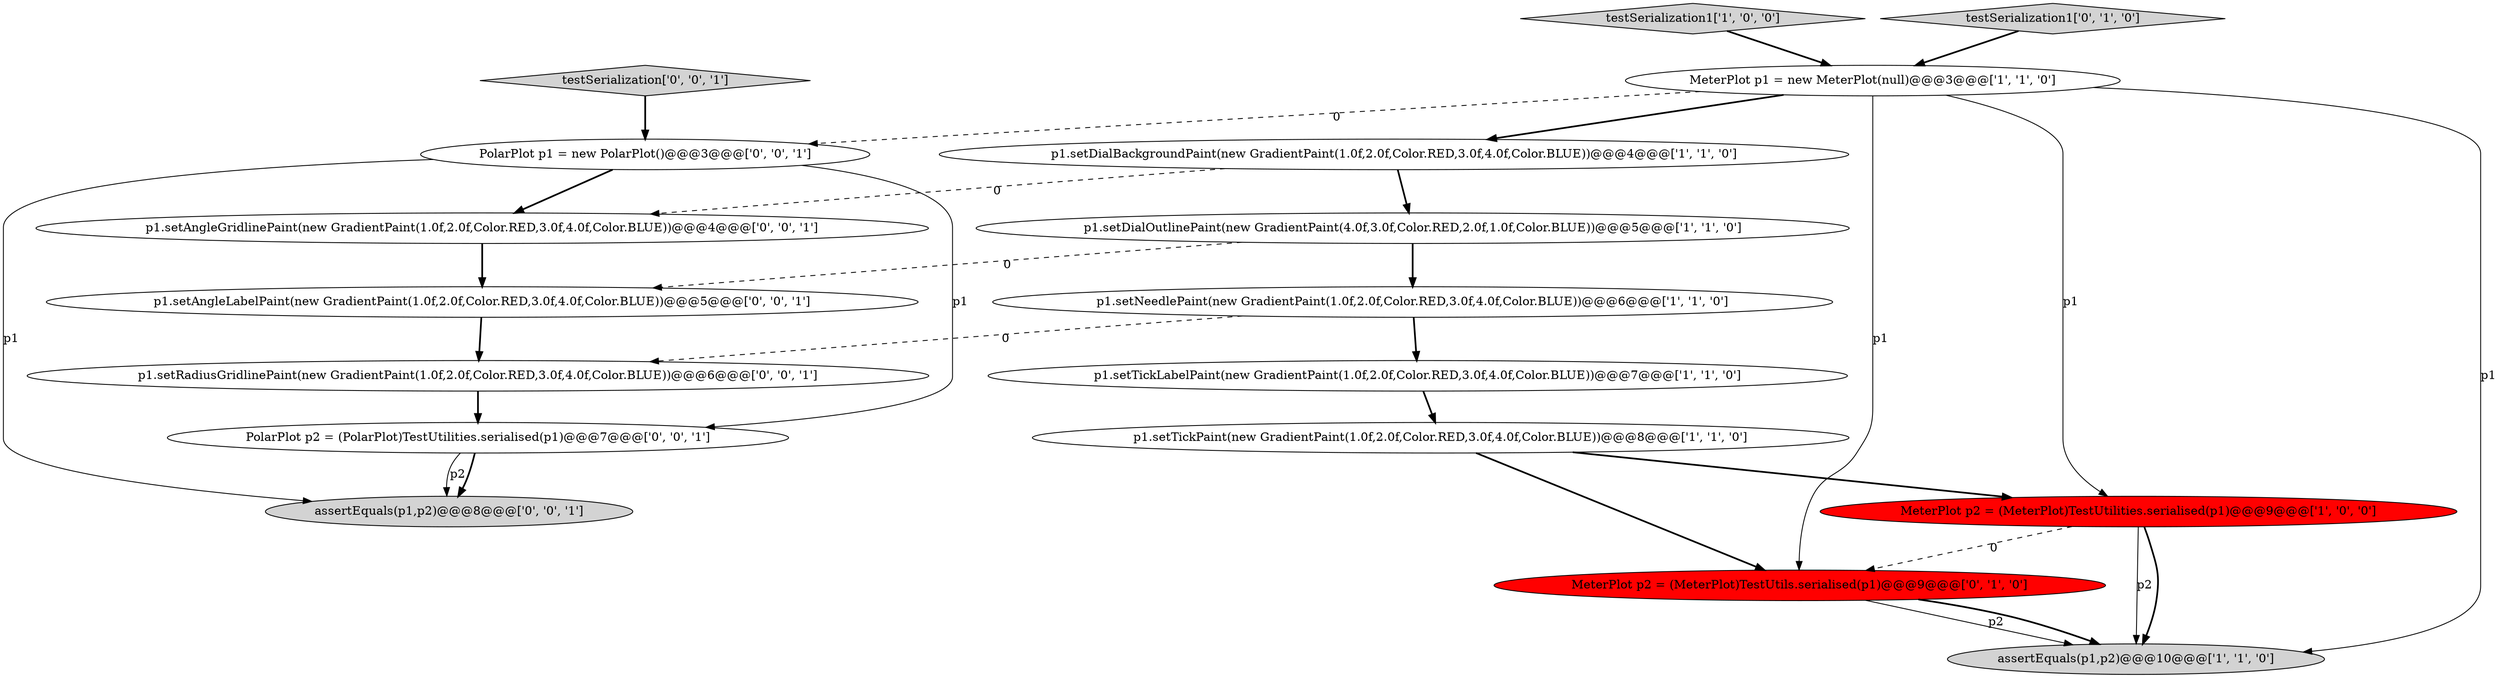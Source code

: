 digraph {
8 [style = filled, label = "assertEquals(p1,p2)@@@10@@@['1', '1', '0']", fillcolor = lightgray, shape = ellipse image = "AAA0AAABBB1BBB"];
11 [style = filled, label = "p1.setAngleGridlinePaint(new GradientPaint(1.0f,2.0f,Color.RED,3.0f,4.0f,Color.BLUE))@@@4@@@['0', '0', '1']", fillcolor = white, shape = ellipse image = "AAA0AAABBB3BBB"];
13 [style = filled, label = "testSerialization['0', '0', '1']", fillcolor = lightgray, shape = diamond image = "AAA0AAABBB3BBB"];
4 [style = filled, label = "testSerialization1['1', '0', '0']", fillcolor = lightgray, shape = diamond image = "AAA0AAABBB1BBB"];
2 [style = filled, label = "p1.setDialBackgroundPaint(new GradientPaint(1.0f,2.0f,Color.RED,3.0f,4.0f,Color.BLUE))@@@4@@@['1', '1', '0']", fillcolor = white, shape = ellipse image = "AAA0AAABBB1BBB"];
10 [style = filled, label = "testSerialization1['0', '1', '0']", fillcolor = lightgray, shape = diamond image = "AAA0AAABBB2BBB"];
15 [style = filled, label = "p1.setRadiusGridlinePaint(new GradientPaint(1.0f,2.0f,Color.RED,3.0f,4.0f,Color.BLUE))@@@6@@@['0', '0', '1']", fillcolor = white, shape = ellipse image = "AAA0AAABBB3BBB"];
14 [style = filled, label = "PolarPlot p1 = new PolarPlot()@@@3@@@['0', '0', '1']", fillcolor = white, shape = ellipse image = "AAA0AAABBB3BBB"];
1 [style = filled, label = "p1.setDialOutlinePaint(new GradientPaint(4.0f,3.0f,Color.RED,2.0f,1.0f,Color.BLUE))@@@5@@@['1', '1', '0']", fillcolor = white, shape = ellipse image = "AAA0AAABBB1BBB"];
6 [style = filled, label = "p1.setNeedlePaint(new GradientPaint(1.0f,2.0f,Color.RED,3.0f,4.0f,Color.BLUE))@@@6@@@['1', '1', '0']", fillcolor = white, shape = ellipse image = "AAA0AAABBB1BBB"];
16 [style = filled, label = "PolarPlot p2 = (PolarPlot)TestUtilities.serialised(p1)@@@7@@@['0', '0', '1']", fillcolor = white, shape = ellipse image = "AAA0AAABBB3BBB"];
7 [style = filled, label = "MeterPlot p2 = (MeterPlot)TestUtilities.serialised(p1)@@@9@@@['1', '0', '0']", fillcolor = red, shape = ellipse image = "AAA1AAABBB1BBB"];
17 [style = filled, label = "assertEquals(p1,p2)@@@8@@@['0', '0', '1']", fillcolor = lightgray, shape = ellipse image = "AAA0AAABBB3BBB"];
0 [style = filled, label = "p1.setTickLabelPaint(new GradientPaint(1.0f,2.0f,Color.RED,3.0f,4.0f,Color.BLUE))@@@7@@@['1', '1', '0']", fillcolor = white, shape = ellipse image = "AAA0AAABBB1BBB"];
12 [style = filled, label = "p1.setAngleLabelPaint(new GradientPaint(1.0f,2.0f,Color.RED,3.0f,4.0f,Color.BLUE))@@@5@@@['0', '0', '1']", fillcolor = white, shape = ellipse image = "AAA0AAABBB3BBB"];
5 [style = filled, label = "MeterPlot p1 = new MeterPlot(null)@@@3@@@['1', '1', '0']", fillcolor = white, shape = ellipse image = "AAA0AAABBB1BBB"];
9 [style = filled, label = "MeterPlot p2 = (MeterPlot)TestUtils.serialised(p1)@@@9@@@['0', '1', '0']", fillcolor = red, shape = ellipse image = "AAA1AAABBB2BBB"];
3 [style = filled, label = "p1.setTickPaint(new GradientPaint(1.0f,2.0f,Color.RED,3.0f,4.0f,Color.BLUE))@@@8@@@['1', '1', '0']", fillcolor = white, shape = ellipse image = "AAA0AAABBB1BBB"];
0->3 [style = bold, label=""];
5->14 [style = dashed, label="0"];
7->8 [style = solid, label="p2"];
5->8 [style = solid, label="p1"];
9->8 [style = solid, label="p2"];
2->1 [style = bold, label=""];
12->15 [style = bold, label=""];
16->17 [style = solid, label="p2"];
11->12 [style = bold, label=""];
6->0 [style = bold, label=""];
16->17 [style = bold, label=""];
5->9 [style = solid, label="p1"];
7->8 [style = bold, label=""];
9->8 [style = bold, label=""];
15->16 [style = bold, label=""];
14->16 [style = solid, label="p1"];
3->9 [style = bold, label=""];
1->12 [style = dashed, label="0"];
5->2 [style = bold, label=""];
1->6 [style = bold, label=""];
10->5 [style = bold, label=""];
5->7 [style = solid, label="p1"];
3->7 [style = bold, label=""];
6->15 [style = dashed, label="0"];
7->9 [style = dashed, label="0"];
2->11 [style = dashed, label="0"];
14->17 [style = solid, label="p1"];
14->11 [style = bold, label=""];
4->5 [style = bold, label=""];
13->14 [style = bold, label=""];
}
